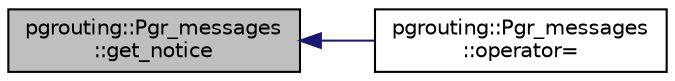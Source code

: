 digraph "pgrouting::Pgr_messages::get_notice"
{
  edge [fontname="Helvetica",fontsize="10",labelfontname="Helvetica",labelfontsize="10"];
  node [fontname="Helvetica",fontsize="10",shape=record];
  rankdir="LR";
  Node71 [label="pgrouting::Pgr_messages\l::get_notice",height=0.2,width=0.4,color="black", fillcolor="grey75", style="filled", fontcolor="black"];
  Node71 -> Node72 [dir="back",color="midnightblue",fontsize="10",style="solid",fontname="Helvetica"];
  Node72 [label="pgrouting::Pgr_messages\l::operator=",height=0.2,width=0.4,color="black", fillcolor="white", style="filled",URL="$classpgrouting_1_1Pgr__messages.html#aeef4a61000c045a6fe05a39abf673393"];
}
